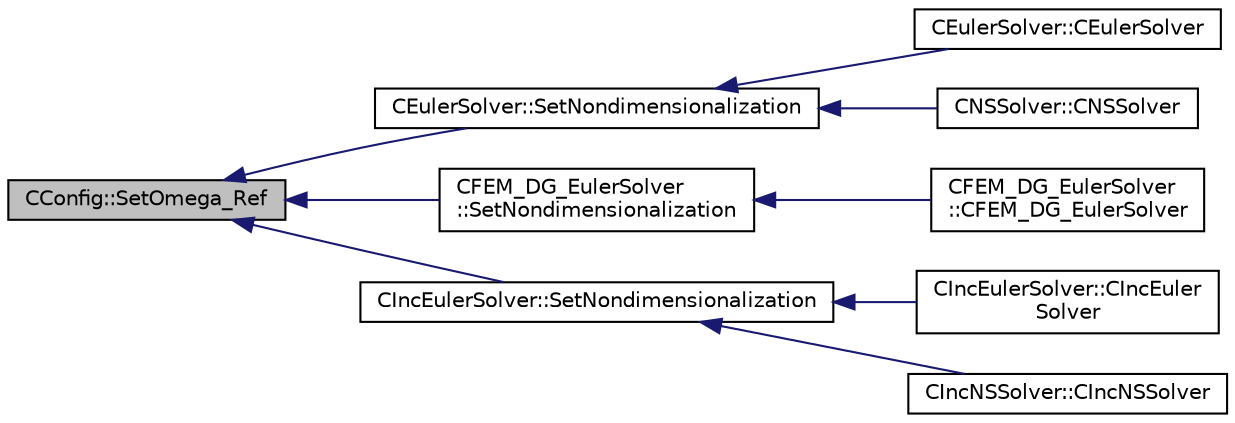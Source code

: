 digraph "CConfig::SetOmega_Ref"
{
  edge [fontname="Helvetica",fontsize="10",labelfontname="Helvetica",labelfontsize="10"];
  node [fontname="Helvetica",fontsize="10",shape=record];
  rankdir="LR";
  Node15199 [label="CConfig::SetOmega_Ref",height=0.2,width=0.4,color="black", fillcolor="grey75", style="filled", fontcolor="black"];
  Node15199 -> Node15200 [dir="back",color="midnightblue",fontsize="10",style="solid",fontname="Helvetica"];
  Node15200 [label="CEulerSolver::SetNondimensionalization",height=0.2,width=0.4,color="black", fillcolor="white", style="filled",URL="$class_c_euler_solver.html#a1c633d6e77fefb2e76308e2ba0af0c2c",tooltip="Set the solver nondimensionalization. "];
  Node15200 -> Node15201 [dir="back",color="midnightblue",fontsize="10",style="solid",fontname="Helvetica"];
  Node15201 [label="CEulerSolver::CEulerSolver",height=0.2,width=0.4,color="black", fillcolor="white", style="filled",URL="$class_c_euler_solver.html#ae1e74218b4e943111b100d7ddcbd4db9"];
  Node15200 -> Node15202 [dir="back",color="midnightblue",fontsize="10",style="solid",fontname="Helvetica"];
  Node15202 [label="CNSSolver::CNSSolver",height=0.2,width=0.4,color="black", fillcolor="white", style="filled",URL="$class_c_n_s_solver.html#a2a8ad49c42b4546696e631cf44b7788b"];
  Node15199 -> Node15203 [dir="back",color="midnightblue",fontsize="10",style="solid",fontname="Helvetica"];
  Node15203 [label="CFEM_DG_EulerSolver\l::SetNondimensionalization",height=0.2,width=0.4,color="black", fillcolor="white", style="filled",URL="$class_c_f_e_m___d_g___euler_solver.html#a31316dc2fe564329d9bb372961b10a3a",tooltip="Set the fluid solver nondimensionalization. "];
  Node15203 -> Node15204 [dir="back",color="midnightblue",fontsize="10",style="solid",fontname="Helvetica"];
  Node15204 [label="CFEM_DG_EulerSolver\l::CFEM_DG_EulerSolver",height=0.2,width=0.4,color="black", fillcolor="white", style="filled",URL="$class_c_f_e_m___d_g___euler_solver.html#a70d30ef9e7cd7620d54ec73f4b1ed28c"];
  Node15199 -> Node15205 [dir="back",color="midnightblue",fontsize="10",style="solid",fontname="Helvetica"];
  Node15205 [label="CIncEulerSolver::SetNondimensionalization",height=0.2,width=0.4,color="black", fillcolor="white", style="filled",URL="$class_c_inc_euler_solver.html#a2cffaa24417cb3803d36d38b3874d6d0",tooltip="Set the solver nondimensionalization. "];
  Node15205 -> Node15206 [dir="back",color="midnightblue",fontsize="10",style="solid",fontname="Helvetica"];
  Node15206 [label="CIncEulerSolver::CIncEuler\lSolver",height=0.2,width=0.4,color="black", fillcolor="white", style="filled",URL="$class_c_inc_euler_solver.html#a91f644b8f9a00215bac5bcd31dfc06d8"];
  Node15205 -> Node15207 [dir="back",color="midnightblue",fontsize="10",style="solid",fontname="Helvetica"];
  Node15207 [label="CIncNSSolver::CIncNSSolver",height=0.2,width=0.4,color="black", fillcolor="white", style="filled",URL="$class_c_inc_n_s_solver.html#a82152ac7e91fb1c5c073d98a1f08e2aa"];
}
